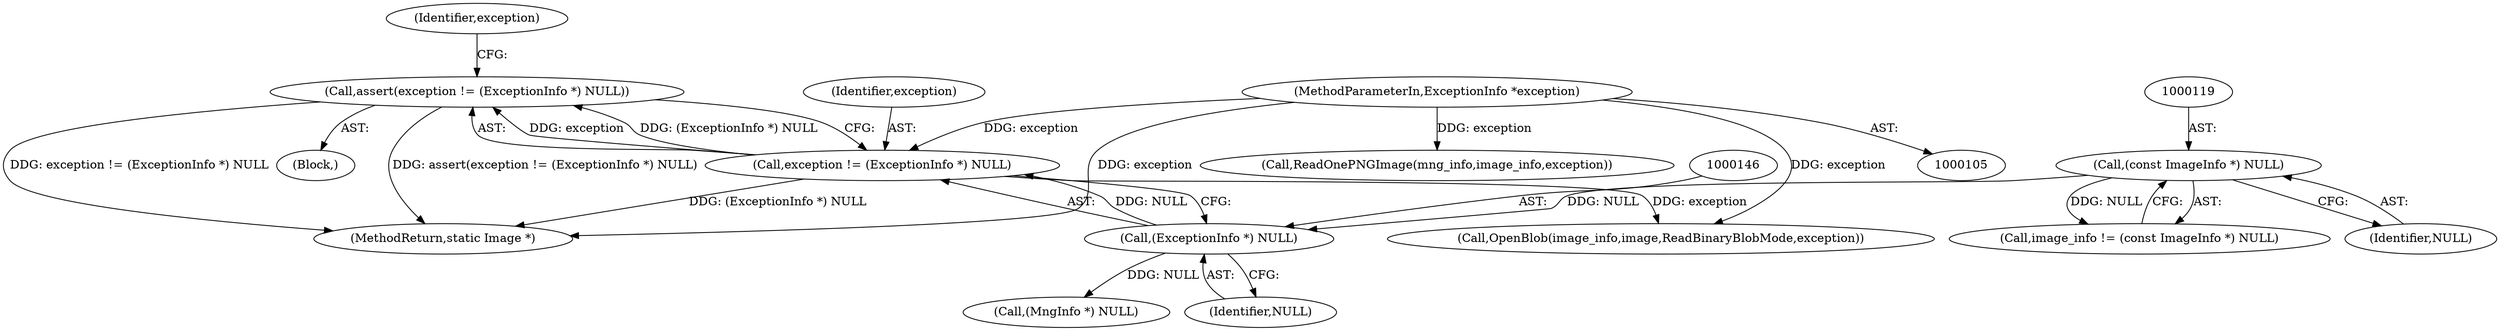 digraph "0_ImageMagick_aa84944b405acebbeefe871d0f64969b9e9f31ac_0@API" {
"1000142" [label="(Call,assert(exception != (ExceptionInfo *) NULL))"];
"1000143" [label="(Call,exception != (ExceptionInfo *) NULL)"];
"1000107" [label="(MethodParameterIn,ExceptionInfo *exception)"];
"1000145" [label="(Call,(ExceptionInfo *) NULL)"];
"1000118" [label="(Call,(const ImageInfo *) NULL)"];
"1000166" [label="(Call,(MngInfo *) NULL)"];
"1000107" [label="(MethodParameterIn,ExceptionInfo *exception)"];
"1000171" [label="(Call,OpenBlob(image_info,image,ReadBinaryBlobMode,exception))"];
"1000145" [label="(Call,(ExceptionInfo *) NULL)"];
"1000243" [label="(Call,ReadOnePNGImage(mng_info,image_info,exception))"];
"1000535" [label="(MethodReturn,static Image *)"];
"1000120" [label="(Identifier,NULL)"];
"1000142" [label="(Call,assert(exception != (ExceptionInfo *) NULL))"];
"1000151" [label="(Identifier,exception)"];
"1000118" [label="(Call,(const ImageInfo *) NULL)"];
"1000108" [label="(Block,)"];
"1000116" [label="(Call,image_info != (const ImageInfo *) NULL)"];
"1000147" [label="(Identifier,NULL)"];
"1000143" [label="(Call,exception != (ExceptionInfo *) NULL)"];
"1000144" [label="(Identifier,exception)"];
"1000142" -> "1000108"  [label="AST: "];
"1000142" -> "1000143"  [label="CFG: "];
"1000143" -> "1000142"  [label="AST: "];
"1000151" -> "1000142"  [label="CFG: "];
"1000142" -> "1000535"  [label="DDG: assert(exception != (ExceptionInfo *) NULL)"];
"1000142" -> "1000535"  [label="DDG: exception != (ExceptionInfo *) NULL"];
"1000143" -> "1000142"  [label="DDG: exception"];
"1000143" -> "1000142"  [label="DDG: (ExceptionInfo *) NULL"];
"1000143" -> "1000145"  [label="CFG: "];
"1000144" -> "1000143"  [label="AST: "];
"1000145" -> "1000143"  [label="AST: "];
"1000143" -> "1000535"  [label="DDG: (ExceptionInfo *) NULL"];
"1000107" -> "1000143"  [label="DDG: exception"];
"1000145" -> "1000143"  [label="DDG: NULL"];
"1000143" -> "1000171"  [label="DDG: exception"];
"1000107" -> "1000105"  [label="AST: "];
"1000107" -> "1000535"  [label="DDG: exception"];
"1000107" -> "1000171"  [label="DDG: exception"];
"1000107" -> "1000243"  [label="DDG: exception"];
"1000145" -> "1000147"  [label="CFG: "];
"1000146" -> "1000145"  [label="AST: "];
"1000147" -> "1000145"  [label="AST: "];
"1000118" -> "1000145"  [label="DDG: NULL"];
"1000145" -> "1000166"  [label="DDG: NULL"];
"1000118" -> "1000116"  [label="AST: "];
"1000118" -> "1000120"  [label="CFG: "];
"1000119" -> "1000118"  [label="AST: "];
"1000120" -> "1000118"  [label="AST: "];
"1000116" -> "1000118"  [label="CFG: "];
"1000118" -> "1000116"  [label="DDG: NULL"];
}
